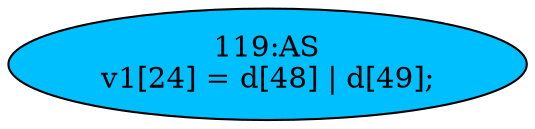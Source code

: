 strict digraph "" {
	node [label="\N"];
	"119:AS"	 [ast="<pyverilog.vparser.ast.Assign object at 0x7fee2312a950>",
		def_var="['v1']",
		fillcolor=deepskyblue,
		label="119:AS
v1[24] = d[48] | d[49];",
		statements="[]",
		style=filled,
		typ=Assign,
		use_var="['d', 'd']"];
}
